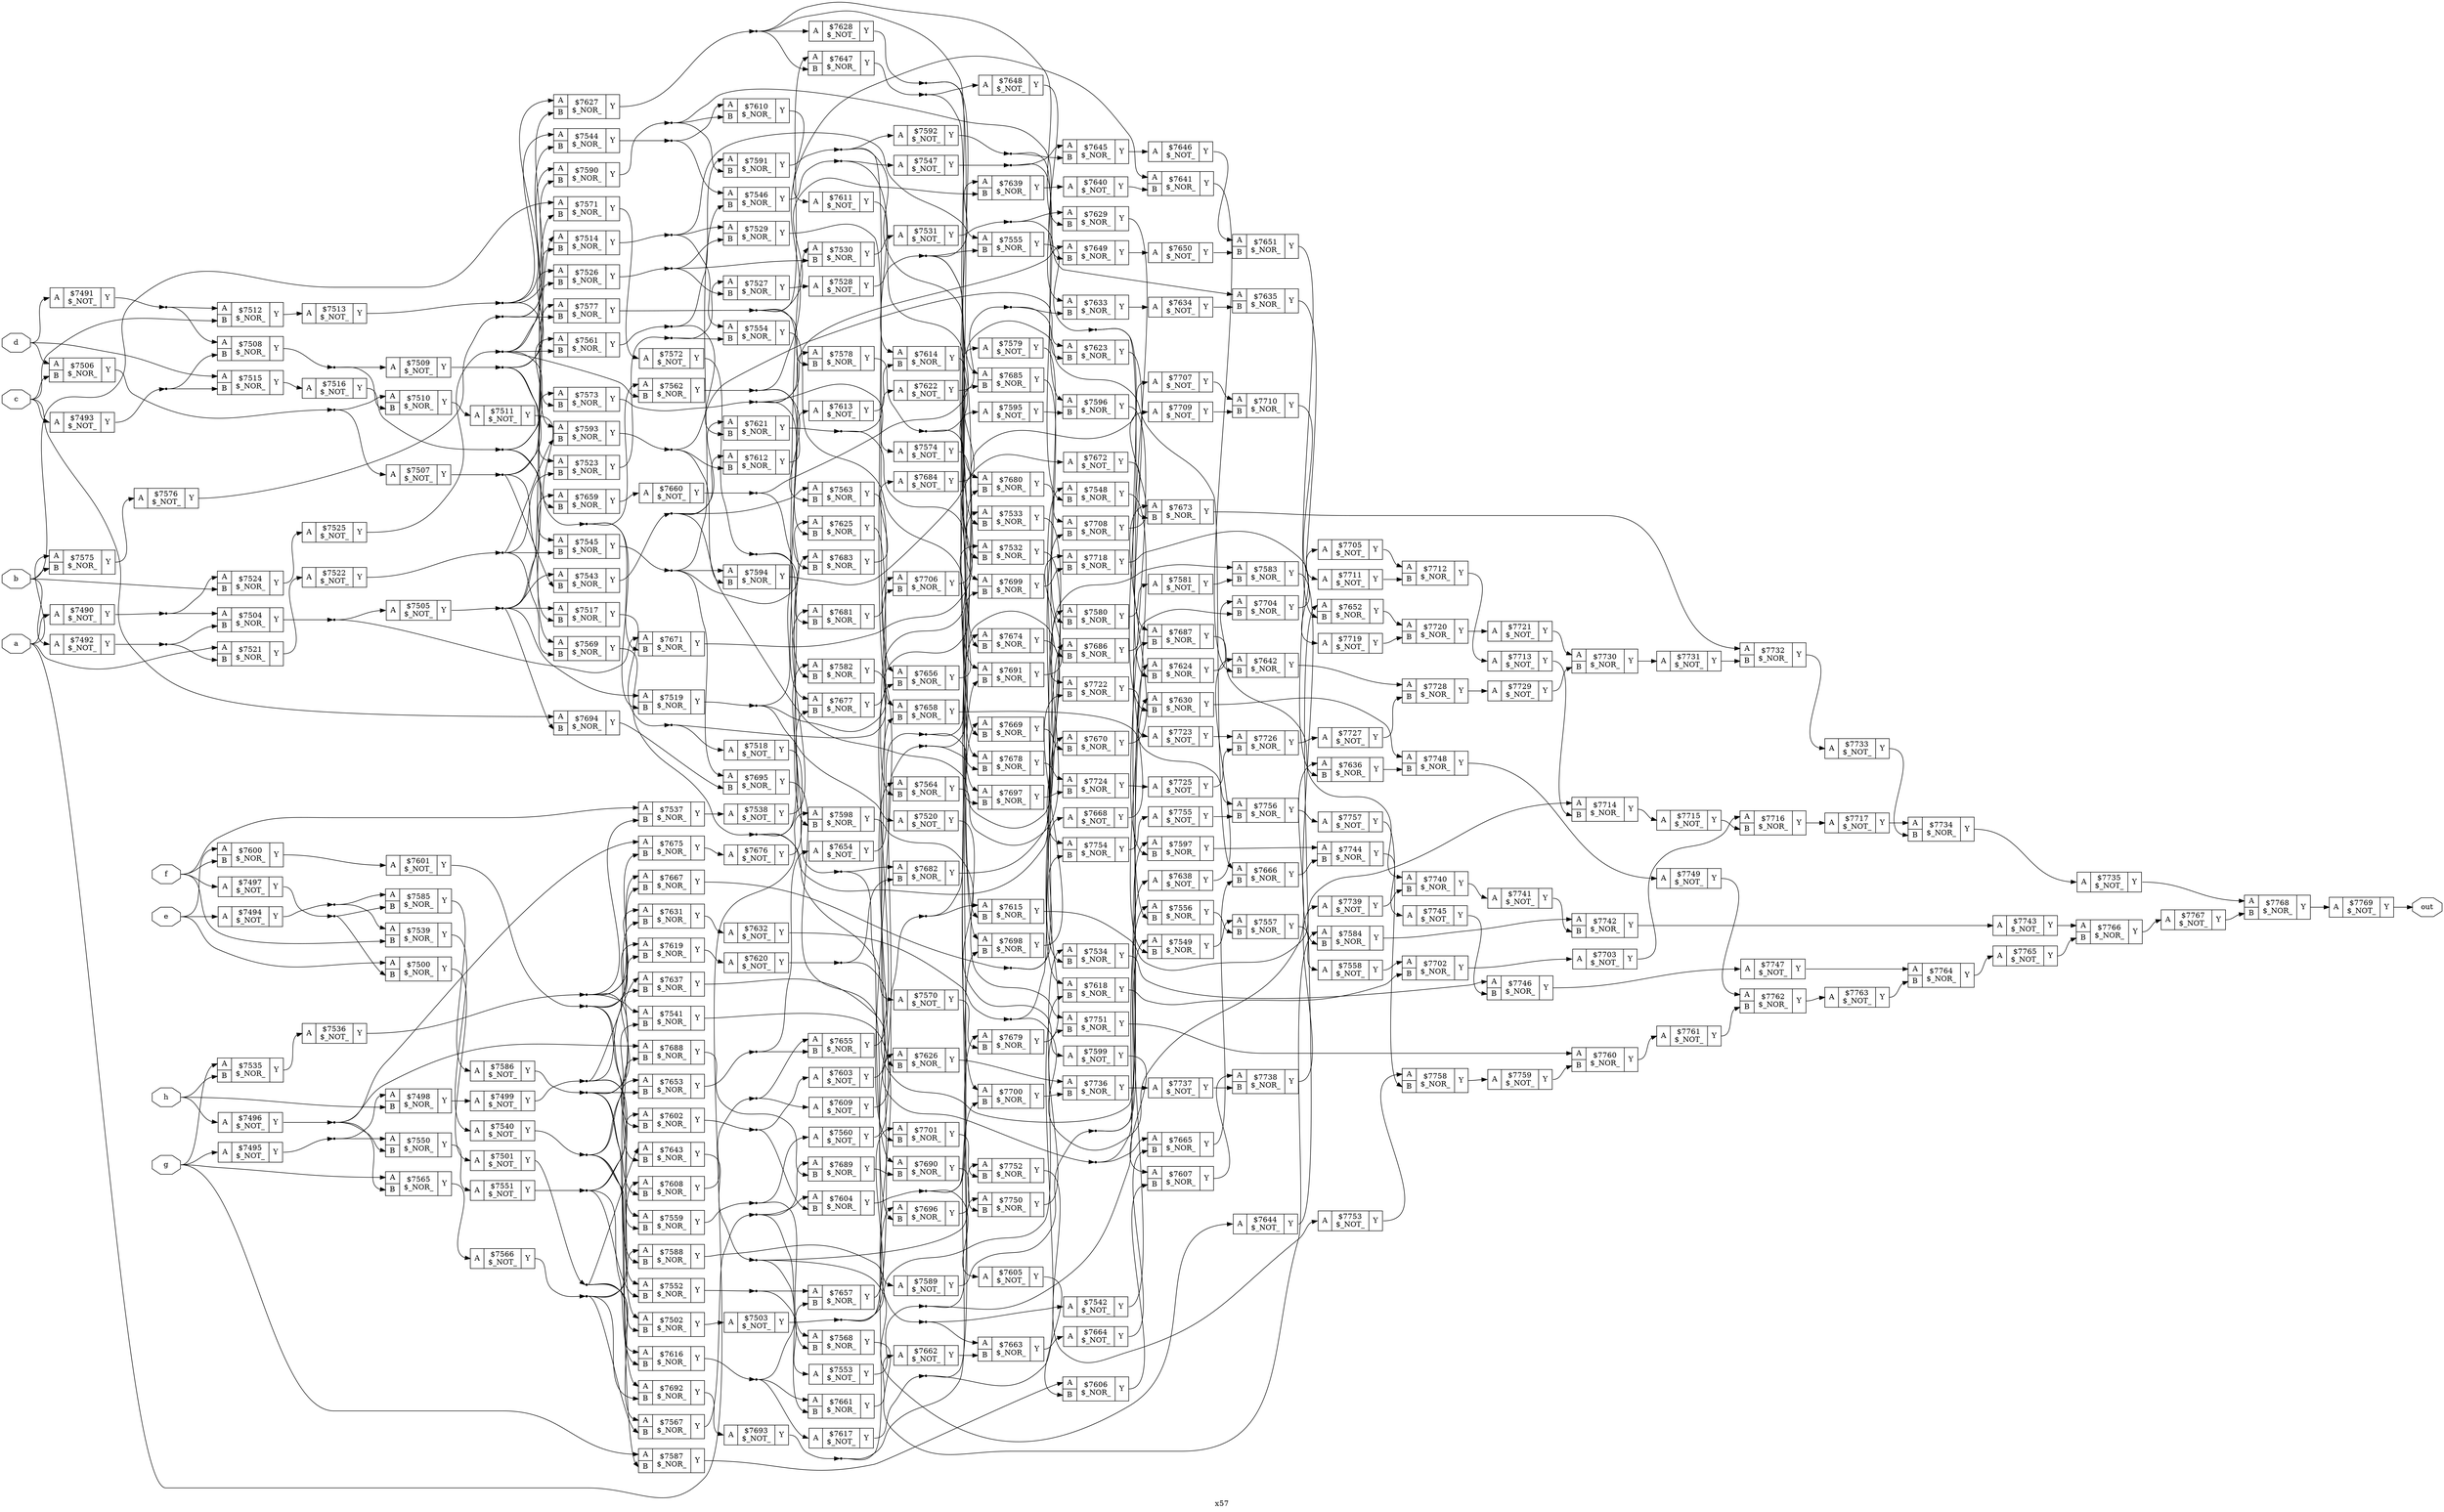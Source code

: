 digraph "x57" {
label="x57";
rankdir="LR";
remincross=true;
n280 [ shape=octagon, label="a", color="black", fontcolor="black" ];
n281 [ shape=octagon, label="b", color="black", fontcolor="black" ];
n282 [ shape=octagon, label="c", color="black", fontcolor="black" ];
n283 [ shape=octagon, label="d", color="black", fontcolor="black" ];
n284 [ shape=octagon, label="e", color="black", fontcolor="black" ];
n285 [ shape=octagon, label="f", color="black", fontcolor="black" ];
n286 [ shape=octagon, label="g", color="black", fontcolor="black" ];
n287 [ shape=octagon, label="h", color="black", fontcolor="black" ];
n288 [ shape=octagon, label="out", color="black", fontcolor="black" ];
c291 [ shape=record, label="{{<p289> A}|$7490\n$_NOT_|{<p290> Y}}" ];
c292 [ shape=record, label="{{<p289> A}|$7491\n$_NOT_|{<p290> Y}}" ];
c293 [ shape=record, label="{{<p289> A}|$7492\n$_NOT_|{<p290> Y}}" ];
c294 [ shape=record, label="{{<p289> A}|$7493\n$_NOT_|{<p290> Y}}" ];
c295 [ shape=record, label="{{<p289> A}|$7494\n$_NOT_|{<p290> Y}}" ];
c296 [ shape=record, label="{{<p289> A}|$7495\n$_NOT_|{<p290> Y}}" ];
c297 [ shape=record, label="{{<p289> A}|$7496\n$_NOT_|{<p290> Y}}" ];
c298 [ shape=record, label="{{<p289> A}|$7497\n$_NOT_|{<p290> Y}}" ];
c300 [ shape=record, label="{{<p289> A|<p299> B}|$7498\n$_NOR_|{<p290> Y}}" ];
c301 [ shape=record, label="{{<p289> A}|$7499\n$_NOT_|{<p290> Y}}" ];
c302 [ shape=record, label="{{<p289> A|<p299> B}|$7500\n$_NOR_|{<p290> Y}}" ];
c303 [ shape=record, label="{{<p289> A}|$7501\n$_NOT_|{<p290> Y}}" ];
c304 [ shape=record, label="{{<p289> A|<p299> B}|$7502\n$_NOR_|{<p290> Y}}" ];
c305 [ shape=record, label="{{<p289> A}|$7503\n$_NOT_|{<p290> Y}}" ];
c306 [ shape=record, label="{{<p289> A|<p299> B}|$7504\n$_NOR_|{<p290> Y}}" ];
c307 [ shape=record, label="{{<p289> A}|$7505\n$_NOT_|{<p290> Y}}" ];
c308 [ shape=record, label="{{<p289> A|<p299> B}|$7506\n$_NOR_|{<p290> Y}}" ];
c309 [ shape=record, label="{{<p289> A}|$7507\n$_NOT_|{<p290> Y}}" ];
c310 [ shape=record, label="{{<p289> A|<p299> B}|$7508\n$_NOR_|{<p290> Y}}" ];
c311 [ shape=record, label="{{<p289> A}|$7509\n$_NOT_|{<p290> Y}}" ];
c312 [ shape=record, label="{{<p289> A|<p299> B}|$7510\n$_NOR_|{<p290> Y}}" ];
c313 [ shape=record, label="{{<p289> A}|$7511\n$_NOT_|{<p290> Y}}" ];
c314 [ shape=record, label="{{<p289> A|<p299> B}|$7512\n$_NOR_|{<p290> Y}}" ];
c315 [ shape=record, label="{{<p289> A}|$7513\n$_NOT_|{<p290> Y}}" ];
c316 [ shape=record, label="{{<p289> A|<p299> B}|$7514\n$_NOR_|{<p290> Y}}" ];
c317 [ shape=record, label="{{<p289> A|<p299> B}|$7515\n$_NOR_|{<p290> Y}}" ];
c318 [ shape=record, label="{{<p289> A}|$7516\n$_NOT_|{<p290> Y}}" ];
c319 [ shape=record, label="{{<p289> A|<p299> B}|$7517\n$_NOR_|{<p290> Y}}" ];
c320 [ shape=record, label="{{<p289> A}|$7518\n$_NOT_|{<p290> Y}}" ];
c321 [ shape=record, label="{{<p289> A|<p299> B}|$7519\n$_NOR_|{<p290> Y}}" ];
c322 [ shape=record, label="{{<p289> A}|$7520\n$_NOT_|{<p290> Y}}" ];
c323 [ shape=record, label="{{<p289> A|<p299> B}|$7521\n$_NOR_|{<p290> Y}}" ];
c324 [ shape=record, label="{{<p289> A}|$7522\n$_NOT_|{<p290> Y}}" ];
c325 [ shape=record, label="{{<p289> A|<p299> B}|$7523\n$_NOR_|{<p290> Y}}" ];
c326 [ shape=record, label="{{<p289> A|<p299> B}|$7524\n$_NOR_|{<p290> Y}}" ];
c327 [ shape=record, label="{{<p289> A}|$7525\n$_NOT_|{<p290> Y}}" ];
c328 [ shape=record, label="{{<p289> A|<p299> B}|$7526\n$_NOR_|{<p290> Y}}" ];
c329 [ shape=record, label="{{<p289> A|<p299> B}|$7527\n$_NOR_|{<p290> Y}}" ];
c330 [ shape=record, label="{{<p289> A}|$7528\n$_NOT_|{<p290> Y}}" ];
c331 [ shape=record, label="{{<p289> A|<p299> B}|$7529\n$_NOR_|{<p290> Y}}" ];
c332 [ shape=record, label="{{<p289> A|<p299> B}|$7530\n$_NOR_|{<p290> Y}}" ];
c333 [ shape=record, label="{{<p289> A}|$7531\n$_NOT_|{<p290> Y}}" ];
c334 [ shape=record, label="{{<p289> A|<p299> B}|$7532\n$_NOR_|{<p290> Y}}" ];
c335 [ shape=record, label="{{<p289> A|<p299> B}|$7533\n$_NOR_|{<p290> Y}}" ];
c336 [ shape=record, label="{{<p289> A|<p299> B}|$7534\n$_NOR_|{<p290> Y}}" ];
c337 [ shape=record, label="{{<p289> A|<p299> B}|$7535\n$_NOR_|{<p290> Y}}" ];
c338 [ shape=record, label="{{<p289> A}|$7536\n$_NOT_|{<p290> Y}}" ];
c339 [ shape=record, label="{{<p289> A|<p299> B}|$7537\n$_NOR_|{<p290> Y}}" ];
c340 [ shape=record, label="{{<p289> A}|$7538\n$_NOT_|{<p290> Y}}" ];
c341 [ shape=record, label="{{<p289> A|<p299> B}|$7539\n$_NOR_|{<p290> Y}}" ];
c342 [ shape=record, label="{{<p289> A}|$7540\n$_NOT_|{<p290> Y}}" ];
c343 [ shape=record, label="{{<p289> A|<p299> B}|$7541\n$_NOR_|{<p290> Y}}" ];
c344 [ shape=record, label="{{<p289> A}|$7542\n$_NOT_|{<p290> Y}}" ];
c345 [ shape=record, label="{{<p289> A|<p299> B}|$7543\n$_NOR_|{<p290> Y}}" ];
c346 [ shape=record, label="{{<p289> A|<p299> B}|$7544\n$_NOR_|{<p290> Y}}" ];
c347 [ shape=record, label="{{<p289> A|<p299> B}|$7545\n$_NOR_|{<p290> Y}}" ];
c348 [ shape=record, label="{{<p289> A|<p299> B}|$7546\n$_NOR_|{<p290> Y}}" ];
c349 [ shape=record, label="{{<p289> A}|$7547\n$_NOT_|{<p290> Y}}" ];
c350 [ shape=record, label="{{<p289> A|<p299> B}|$7548\n$_NOR_|{<p290> Y}}" ];
c351 [ shape=record, label="{{<p289> A|<p299> B}|$7549\n$_NOR_|{<p290> Y}}" ];
c352 [ shape=record, label="{{<p289> A|<p299> B}|$7550\n$_NOR_|{<p290> Y}}" ];
c353 [ shape=record, label="{{<p289> A}|$7551\n$_NOT_|{<p290> Y}}" ];
c354 [ shape=record, label="{{<p289> A|<p299> B}|$7552\n$_NOR_|{<p290> Y}}" ];
c355 [ shape=record, label="{{<p289> A}|$7553\n$_NOT_|{<p290> Y}}" ];
c356 [ shape=record, label="{{<p289> A|<p299> B}|$7554\n$_NOR_|{<p290> Y}}" ];
c357 [ shape=record, label="{{<p289> A|<p299> B}|$7555\n$_NOR_|{<p290> Y}}" ];
c358 [ shape=record, label="{{<p289> A|<p299> B}|$7556\n$_NOR_|{<p290> Y}}" ];
c359 [ shape=record, label="{{<p289> A|<p299> B}|$7557\n$_NOR_|{<p290> Y}}" ];
c360 [ shape=record, label="{{<p289> A}|$7558\n$_NOT_|{<p290> Y}}" ];
c361 [ shape=record, label="{{<p289> A|<p299> B}|$7559\n$_NOR_|{<p290> Y}}" ];
c362 [ shape=record, label="{{<p289> A}|$7560\n$_NOT_|{<p290> Y}}" ];
c363 [ shape=record, label="{{<p289> A|<p299> B}|$7561\n$_NOR_|{<p290> Y}}" ];
c364 [ shape=record, label="{{<p289> A|<p299> B}|$7562\n$_NOR_|{<p290> Y}}" ];
c365 [ shape=record, label="{{<p289> A|<p299> B}|$7563\n$_NOR_|{<p290> Y}}" ];
c366 [ shape=record, label="{{<p289> A|<p299> B}|$7564\n$_NOR_|{<p290> Y}}" ];
c367 [ shape=record, label="{{<p289> A|<p299> B}|$7565\n$_NOR_|{<p290> Y}}" ];
c368 [ shape=record, label="{{<p289> A}|$7566\n$_NOT_|{<p290> Y}}" ];
c369 [ shape=record, label="{{<p289> A|<p299> B}|$7567\n$_NOR_|{<p290> Y}}" ];
c370 [ shape=record, label="{{<p289> A|<p299> B}|$7568\n$_NOR_|{<p290> Y}}" ];
c371 [ shape=record, label="{{<p289> A|<p299> B}|$7569\n$_NOR_|{<p290> Y}}" ];
c372 [ shape=record, label="{{<p289> A}|$7570\n$_NOT_|{<p290> Y}}" ];
c373 [ shape=record, label="{{<p289> A|<p299> B}|$7571\n$_NOR_|{<p290> Y}}" ];
c374 [ shape=record, label="{{<p289> A}|$7572\n$_NOT_|{<p290> Y}}" ];
c375 [ shape=record, label="{{<p289> A|<p299> B}|$7573\n$_NOR_|{<p290> Y}}" ];
c376 [ shape=record, label="{{<p289> A}|$7574\n$_NOT_|{<p290> Y}}" ];
c377 [ shape=record, label="{{<p289> A|<p299> B}|$7575\n$_NOR_|{<p290> Y}}" ];
c378 [ shape=record, label="{{<p289> A}|$7576\n$_NOT_|{<p290> Y}}" ];
c379 [ shape=record, label="{{<p289> A|<p299> B}|$7577\n$_NOR_|{<p290> Y}}" ];
c380 [ shape=record, label="{{<p289> A|<p299> B}|$7578\n$_NOR_|{<p290> Y}}" ];
c381 [ shape=record, label="{{<p289> A}|$7579\n$_NOT_|{<p290> Y}}" ];
c382 [ shape=record, label="{{<p289> A|<p299> B}|$7580\n$_NOR_|{<p290> Y}}" ];
c383 [ shape=record, label="{{<p289> A}|$7581\n$_NOT_|{<p290> Y}}" ];
c384 [ shape=record, label="{{<p289> A|<p299> B}|$7582\n$_NOR_|{<p290> Y}}" ];
c385 [ shape=record, label="{{<p289> A|<p299> B}|$7583\n$_NOR_|{<p290> Y}}" ];
c386 [ shape=record, label="{{<p289> A|<p299> B}|$7584\n$_NOR_|{<p290> Y}}" ];
c387 [ shape=record, label="{{<p289> A|<p299> B}|$7585\n$_NOR_|{<p290> Y}}" ];
c388 [ shape=record, label="{{<p289> A}|$7586\n$_NOT_|{<p290> Y}}" ];
c389 [ shape=record, label="{{<p289> A|<p299> B}|$7587\n$_NOR_|{<p290> Y}}" ];
c390 [ shape=record, label="{{<p289> A|<p299> B}|$7588\n$_NOR_|{<p290> Y}}" ];
c391 [ shape=record, label="{{<p289> A}|$7589\n$_NOT_|{<p290> Y}}" ];
c392 [ shape=record, label="{{<p289> A|<p299> B}|$7590\n$_NOR_|{<p290> Y}}" ];
c393 [ shape=record, label="{{<p289> A|<p299> B}|$7591\n$_NOR_|{<p290> Y}}" ];
c394 [ shape=record, label="{{<p289> A}|$7592\n$_NOT_|{<p290> Y}}" ];
c395 [ shape=record, label="{{<p289> A|<p299> B}|$7593\n$_NOR_|{<p290> Y}}" ];
c396 [ shape=record, label="{{<p289> A|<p299> B}|$7594\n$_NOR_|{<p290> Y}}" ];
c397 [ shape=record, label="{{<p289> A}|$7595\n$_NOT_|{<p290> Y}}" ];
c398 [ shape=record, label="{{<p289> A|<p299> B}|$7596\n$_NOR_|{<p290> Y}}" ];
c399 [ shape=record, label="{{<p289> A|<p299> B}|$7597\n$_NOR_|{<p290> Y}}" ];
c400 [ shape=record, label="{{<p289> A|<p299> B}|$7598\n$_NOR_|{<p290> Y}}" ];
c401 [ shape=record, label="{{<p289> A}|$7599\n$_NOT_|{<p290> Y}}" ];
c402 [ shape=record, label="{{<p289> A|<p299> B}|$7600\n$_NOR_|{<p290> Y}}" ];
c403 [ shape=record, label="{{<p289> A}|$7601\n$_NOT_|{<p290> Y}}" ];
c404 [ shape=record, label="{{<p289> A|<p299> B}|$7602\n$_NOR_|{<p290> Y}}" ];
c405 [ shape=record, label="{{<p289> A}|$7603\n$_NOT_|{<p290> Y}}" ];
c406 [ shape=record, label="{{<p289> A|<p299> B}|$7604\n$_NOR_|{<p290> Y}}" ];
c407 [ shape=record, label="{{<p289> A}|$7605\n$_NOT_|{<p290> Y}}" ];
c408 [ shape=record, label="{{<p289> A|<p299> B}|$7606\n$_NOR_|{<p290> Y}}" ];
c409 [ shape=record, label="{{<p289> A|<p299> B}|$7607\n$_NOR_|{<p290> Y}}" ];
c410 [ shape=record, label="{{<p289> A|<p299> B}|$7608\n$_NOR_|{<p290> Y}}" ];
c411 [ shape=record, label="{{<p289> A}|$7609\n$_NOT_|{<p290> Y}}" ];
c412 [ shape=record, label="{{<p289> A|<p299> B}|$7610\n$_NOR_|{<p290> Y}}" ];
c413 [ shape=record, label="{{<p289> A}|$7611\n$_NOT_|{<p290> Y}}" ];
c414 [ shape=record, label="{{<p289> A|<p299> B}|$7612\n$_NOR_|{<p290> Y}}" ];
c415 [ shape=record, label="{{<p289> A}|$7613\n$_NOT_|{<p290> Y}}" ];
c416 [ shape=record, label="{{<p289> A|<p299> B}|$7614\n$_NOR_|{<p290> Y}}" ];
c417 [ shape=record, label="{{<p289> A|<p299> B}|$7615\n$_NOR_|{<p290> Y}}" ];
c418 [ shape=record, label="{{<p289> A|<p299> B}|$7616\n$_NOR_|{<p290> Y}}" ];
c419 [ shape=record, label="{{<p289> A}|$7617\n$_NOT_|{<p290> Y}}" ];
c420 [ shape=record, label="{{<p289> A|<p299> B}|$7618\n$_NOR_|{<p290> Y}}" ];
c421 [ shape=record, label="{{<p289> A|<p299> B}|$7619\n$_NOR_|{<p290> Y}}" ];
c422 [ shape=record, label="{{<p289> A}|$7620\n$_NOT_|{<p290> Y}}" ];
c423 [ shape=record, label="{{<p289> A|<p299> B}|$7621\n$_NOR_|{<p290> Y}}" ];
c424 [ shape=record, label="{{<p289> A}|$7622\n$_NOT_|{<p290> Y}}" ];
c425 [ shape=record, label="{{<p289> A|<p299> B}|$7623\n$_NOR_|{<p290> Y}}" ];
c426 [ shape=record, label="{{<p289> A|<p299> B}|$7624\n$_NOR_|{<p290> Y}}" ];
c427 [ shape=record, label="{{<p289> A|<p299> B}|$7625\n$_NOR_|{<p290> Y}}" ];
c428 [ shape=record, label="{{<p289> A|<p299> B}|$7626\n$_NOR_|{<p290> Y}}" ];
c429 [ shape=record, label="{{<p289> A|<p299> B}|$7627\n$_NOR_|{<p290> Y}}" ];
c430 [ shape=record, label="{{<p289> A}|$7628\n$_NOT_|{<p290> Y}}" ];
c431 [ shape=record, label="{{<p289> A|<p299> B}|$7629\n$_NOR_|{<p290> Y}}" ];
c432 [ shape=record, label="{{<p289> A|<p299> B}|$7630\n$_NOR_|{<p290> Y}}" ];
c433 [ shape=record, label="{{<p289> A|<p299> B}|$7631\n$_NOR_|{<p290> Y}}" ];
c434 [ shape=record, label="{{<p289> A}|$7632\n$_NOT_|{<p290> Y}}" ];
c435 [ shape=record, label="{{<p289> A|<p299> B}|$7633\n$_NOR_|{<p290> Y}}" ];
c436 [ shape=record, label="{{<p289> A}|$7634\n$_NOT_|{<p290> Y}}" ];
c437 [ shape=record, label="{{<p289> A|<p299> B}|$7635\n$_NOR_|{<p290> Y}}" ];
c438 [ shape=record, label="{{<p289> A|<p299> B}|$7636\n$_NOR_|{<p290> Y}}" ];
c439 [ shape=record, label="{{<p289> A|<p299> B}|$7637\n$_NOR_|{<p290> Y}}" ];
c440 [ shape=record, label="{{<p289> A}|$7638\n$_NOT_|{<p290> Y}}" ];
c441 [ shape=record, label="{{<p289> A|<p299> B}|$7639\n$_NOR_|{<p290> Y}}" ];
c442 [ shape=record, label="{{<p289> A}|$7640\n$_NOT_|{<p290> Y}}" ];
c443 [ shape=record, label="{{<p289> A|<p299> B}|$7641\n$_NOR_|{<p290> Y}}" ];
c444 [ shape=record, label="{{<p289> A|<p299> B}|$7642\n$_NOR_|{<p290> Y}}" ];
c445 [ shape=record, label="{{<p289> A|<p299> B}|$7643\n$_NOR_|{<p290> Y}}" ];
c446 [ shape=record, label="{{<p289> A}|$7644\n$_NOT_|{<p290> Y}}" ];
c447 [ shape=record, label="{{<p289> A|<p299> B}|$7645\n$_NOR_|{<p290> Y}}" ];
c448 [ shape=record, label="{{<p289> A}|$7646\n$_NOT_|{<p290> Y}}" ];
c449 [ shape=record, label="{{<p289> A|<p299> B}|$7647\n$_NOR_|{<p290> Y}}" ];
c450 [ shape=record, label="{{<p289> A}|$7648\n$_NOT_|{<p290> Y}}" ];
c451 [ shape=record, label="{{<p289> A|<p299> B}|$7649\n$_NOR_|{<p290> Y}}" ];
c452 [ shape=record, label="{{<p289> A}|$7650\n$_NOT_|{<p290> Y}}" ];
c453 [ shape=record, label="{{<p289> A|<p299> B}|$7651\n$_NOR_|{<p290> Y}}" ];
c454 [ shape=record, label="{{<p289> A|<p299> B}|$7652\n$_NOR_|{<p290> Y}}" ];
c455 [ shape=record, label="{{<p289> A|<p299> B}|$7653\n$_NOR_|{<p290> Y}}" ];
c456 [ shape=record, label="{{<p289> A}|$7654\n$_NOT_|{<p290> Y}}" ];
c457 [ shape=record, label="{{<p289> A|<p299> B}|$7655\n$_NOR_|{<p290> Y}}" ];
c458 [ shape=record, label="{{<p289> A|<p299> B}|$7656\n$_NOR_|{<p290> Y}}" ];
c459 [ shape=record, label="{{<p289> A|<p299> B}|$7657\n$_NOR_|{<p290> Y}}" ];
c460 [ shape=record, label="{{<p289> A|<p299> B}|$7658\n$_NOR_|{<p290> Y}}" ];
c461 [ shape=record, label="{{<p289> A|<p299> B}|$7659\n$_NOR_|{<p290> Y}}" ];
c462 [ shape=record, label="{{<p289> A}|$7660\n$_NOT_|{<p290> Y}}" ];
c463 [ shape=record, label="{{<p289> A|<p299> B}|$7661\n$_NOR_|{<p290> Y}}" ];
c464 [ shape=record, label="{{<p289> A}|$7662\n$_NOT_|{<p290> Y}}" ];
c465 [ shape=record, label="{{<p289> A|<p299> B}|$7663\n$_NOR_|{<p290> Y}}" ];
c466 [ shape=record, label="{{<p289> A}|$7664\n$_NOT_|{<p290> Y}}" ];
c467 [ shape=record, label="{{<p289> A|<p299> B}|$7665\n$_NOR_|{<p290> Y}}" ];
c468 [ shape=record, label="{{<p289> A|<p299> B}|$7666\n$_NOR_|{<p290> Y}}" ];
c469 [ shape=record, label="{{<p289> A|<p299> B}|$7667\n$_NOR_|{<p290> Y}}" ];
c470 [ shape=record, label="{{<p289> A}|$7668\n$_NOT_|{<p290> Y}}" ];
c471 [ shape=record, label="{{<p289> A|<p299> B}|$7669\n$_NOR_|{<p290> Y}}" ];
c472 [ shape=record, label="{{<p289> A|<p299> B}|$7670\n$_NOR_|{<p290> Y}}" ];
c473 [ shape=record, label="{{<p289> A|<p299> B}|$7671\n$_NOR_|{<p290> Y}}" ];
c474 [ shape=record, label="{{<p289> A}|$7672\n$_NOT_|{<p290> Y}}" ];
c475 [ shape=record, label="{{<p289> A|<p299> B}|$7673\n$_NOR_|{<p290> Y}}" ];
c476 [ shape=record, label="{{<p289> A|<p299> B}|$7674\n$_NOR_|{<p290> Y}}" ];
c477 [ shape=record, label="{{<p289> A|<p299> B}|$7675\n$_NOR_|{<p290> Y}}" ];
c478 [ shape=record, label="{{<p289> A}|$7676\n$_NOT_|{<p290> Y}}" ];
c479 [ shape=record, label="{{<p289> A|<p299> B}|$7677\n$_NOR_|{<p290> Y}}" ];
c480 [ shape=record, label="{{<p289> A|<p299> B}|$7678\n$_NOR_|{<p290> Y}}" ];
c481 [ shape=record, label="{{<p289> A|<p299> B}|$7679\n$_NOR_|{<p290> Y}}" ];
c482 [ shape=record, label="{{<p289> A|<p299> B}|$7680\n$_NOR_|{<p290> Y}}" ];
c483 [ shape=record, label="{{<p289> A|<p299> B}|$7681\n$_NOR_|{<p290> Y}}" ];
c484 [ shape=record, label="{{<p289> A|<p299> B}|$7682\n$_NOR_|{<p290> Y}}" ];
c485 [ shape=record, label="{{<p289> A|<p299> B}|$7683\n$_NOR_|{<p290> Y}}" ];
c486 [ shape=record, label="{{<p289> A}|$7684\n$_NOT_|{<p290> Y}}" ];
c487 [ shape=record, label="{{<p289> A|<p299> B}|$7685\n$_NOR_|{<p290> Y}}" ];
c488 [ shape=record, label="{{<p289> A|<p299> B}|$7686\n$_NOR_|{<p290> Y}}" ];
c489 [ shape=record, label="{{<p289> A|<p299> B}|$7687\n$_NOR_|{<p290> Y}}" ];
c490 [ shape=record, label="{{<p289> A|<p299> B}|$7688\n$_NOR_|{<p290> Y}}" ];
c491 [ shape=record, label="{{<p289> A|<p299> B}|$7689\n$_NOR_|{<p290> Y}}" ];
c492 [ shape=record, label="{{<p289> A|<p299> B}|$7690\n$_NOR_|{<p290> Y}}" ];
c493 [ shape=record, label="{{<p289> A|<p299> B}|$7691\n$_NOR_|{<p290> Y}}" ];
c494 [ shape=record, label="{{<p289> A|<p299> B}|$7692\n$_NOR_|{<p290> Y}}" ];
c495 [ shape=record, label="{{<p289> A}|$7693\n$_NOT_|{<p290> Y}}" ];
c496 [ shape=record, label="{{<p289> A|<p299> B}|$7694\n$_NOR_|{<p290> Y}}" ];
c497 [ shape=record, label="{{<p289> A|<p299> B}|$7695\n$_NOR_|{<p290> Y}}" ];
c498 [ shape=record, label="{{<p289> A|<p299> B}|$7696\n$_NOR_|{<p290> Y}}" ];
c499 [ shape=record, label="{{<p289> A|<p299> B}|$7697\n$_NOR_|{<p290> Y}}" ];
c500 [ shape=record, label="{{<p289> A|<p299> B}|$7698\n$_NOR_|{<p290> Y}}" ];
c501 [ shape=record, label="{{<p289> A|<p299> B}|$7699\n$_NOR_|{<p290> Y}}" ];
c502 [ shape=record, label="{{<p289> A|<p299> B}|$7700\n$_NOR_|{<p290> Y}}" ];
c503 [ shape=record, label="{{<p289> A|<p299> B}|$7701\n$_NOR_|{<p290> Y}}" ];
c504 [ shape=record, label="{{<p289> A|<p299> B}|$7702\n$_NOR_|{<p290> Y}}" ];
c505 [ shape=record, label="{{<p289> A}|$7703\n$_NOT_|{<p290> Y}}" ];
c506 [ shape=record, label="{{<p289> A|<p299> B}|$7704\n$_NOR_|{<p290> Y}}" ];
c507 [ shape=record, label="{{<p289> A}|$7705\n$_NOT_|{<p290> Y}}" ];
c508 [ shape=record, label="{{<p289> A|<p299> B}|$7706\n$_NOR_|{<p290> Y}}" ];
c509 [ shape=record, label="{{<p289> A}|$7707\n$_NOT_|{<p290> Y}}" ];
c510 [ shape=record, label="{{<p289> A|<p299> B}|$7708\n$_NOR_|{<p290> Y}}" ];
c511 [ shape=record, label="{{<p289> A}|$7709\n$_NOT_|{<p290> Y}}" ];
c512 [ shape=record, label="{{<p289> A|<p299> B}|$7710\n$_NOR_|{<p290> Y}}" ];
c513 [ shape=record, label="{{<p289> A}|$7711\n$_NOT_|{<p290> Y}}" ];
c514 [ shape=record, label="{{<p289> A|<p299> B}|$7712\n$_NOR_|{<p290> Y}}" ];
c515 [ shape=record, label="{{<p289> A}|$7713\n$_NOT_|{<p290> Y}}" ];
c516 [ shape=record, label="{{<p289> A|<p299> B}|$7714\n$_NOR_|{<p290> Y}}" ];
c517 [ shape=record, label="{{<p289> A}|$7715\n$_NOT_|{<p290> Y}}" ];
c518 [ shape=record, label="{{<p289> A|<p299> B}|$7716\n$_NOR_|{<p290> Y}}" ];
c519 [ shape=record, label="{{<p289> A}|$7717\n$_NOT_|{<p290> Y}}" ];
c520 [ shape=record, label="{{<p289> A|<p299> B}|$7718\n$_NOR_|{<p290> Y}}" ];
c521 [ shape=record, label="{{<p289> A}|$7719\n$_NOT_|{<p290> Y}}" ];
c522 [ shape=record, label="{{<p289> A|<p299> B}|$7720\n$_NOR_|{<p290> Y}}" ];
c523 [ shape=record, label="{{<p289> A}|$7721\n$_NOT_|{<p290> Y}}" ];
c524 [ shape=record, label="{{<p289> A|<p299> B}|$7722\n$_NOR_|{<p290> Y}}" ];
c525 [ shape=record, label="{{<p289> A}|$7723\n$_NOT_|{<p290> Y}}" ];
c526 [ shape=record, label="{{<p289> A|<p299> B}|$7724\n$_NOR_|{<p290> Y}}" ];
c527 [ shape=record, label="{{<p289> A}|$7725\n$_NOT_|{<p290> Y}}" ];
c528 [ shape=record, label="{{<p289> A|<p299> B}|$7726\n$_NOR_|{<p290> Y}}" ];
c529 [ shape=record, label="{{<p289> A}|$7727\n$_NOT_|{<p290> Y}}" ];
c530 [ shape=record, label="{{<p289> A|<p299> B}|$7728\n$_NOR_|{<p290> Y}}" ];
c531 [ shape=record, label="{{<p289> A}|$7729\n$_NOT_|{<p290> Y}}" ];
c532 [ shape=record, label="{{<p289> A|<p299> B}|$7730\n$_NOR_|{<p290> Y}}" ];
c533 [ shape=record, label="{{<p289> A}|$7731\n$_NOT_|{<p290> Y}}" ];
c534 [ shape=record, label="{{<p289> A|<p299> B}|$7732\n$_NOR_|{<p290> Y}}" ];
c535 [ shape=record, label="{{<p289> A}|$7733\n$_NOT_|{<p290> Y}}" ];
c536 [ shape=record, label="{{<p289> A|<p299> B}|$7734\n$_NOR_|{<p290> Y}}" ];
c537 [ shape=record, label="{{<p289> A}|$7735\n$_NOT_|{<p290> Y}}" ];
c538 [ shape=record, label="{{<p289> A|<p299> B}|$7736\n$_NOR_|{<p290> Y}}" ];
c539 [ shape=record, label="{{<p289> A}|$7737\n$_NOT_|{<p290> Y}}" ];
c540 [ shape=record, label="{{<p289> A|<p299> B}|$7738\n$_NOR_|{<p290> Y}}" ];
c541 [ shape=record, label="{{<p289> A}|$7739\n$_NOT_|{<p290> Y}}" ];
c542 [ shape=record, label="{{<p289> A|<p299> B}|$7740\n$_NOR_|{<p290> Y}}" ];
c543 [ shape=record, label="{{<p289> A}|$7741\n$_NOT_|{<p290> Y}}" ];
c544 [ shape=record, label="{{<p289> A|<p299> B}|$7742\n$_NOR_|{<p290> Y}}" ];
c545 [ shape=record, label="{{<p289> A}|$7743\n$_NOT_|{<p290> Y}}" ];
c546 [ shape=record, label="{{<p289> A|<p299> B}|$7744\n$_NOR_|{<p290> Y}}" ];
c547 [ shape=record, label="{{<p289> A}|$7745\n$_NOT_|{<p290> Y}}" ];
c548 [ shape=record, label="{{<p289> A|<p299> B}|$7746\n$_NOR_|{<p290> Y}}" ];
c549 [ shape=record, label="{{<p289> A}|$7747\n$_NOT_|{<p290> Y}}" ];
c550 [ shape=record, label="{{<p289> A|<p299> B}|$7748\n$_NOR_|{<p290> Y}}" ];
c551 [ shape=record, label="{{<p289> A}|$7749\n$_NOT_|{<p290> Y}}" ];
c552 [ shape=record, label="{{<p289> A|<p299> B}|$7750\n$_NOR_|{<p290> Y}}" ];
c553 [ shape=record, label="{{<p289> A|<p299> B}|$7751\n$_NOR_|{<p290> Y}}" ];
c554 [ shape=record, label="{{<p289> A|<p299> B}|$7752\n$_NOR_|{<p290> Y}}" ];
c555 [ shape=record, label="{{<p289> A}|$7753\n$_NOT_|{<p290> Y}}" ];
c556 [ shape=record, label="{{<p289> A|<p299> B}|$7754\n$_NOR_|{<p290> Y}}" ];
c557 [ shape=record, label="{{<p289> A}|$7755\n$_NOT_|{<p290> Y}}" ];
c558 [ shape=record, label="{{<p289> A|<p299> B}|$7756\n$_NOR_|{<p290> Y}}" ];
c559 [ shape=record, label="{{<p289> A}|$7757\n$_NOT_|{<p290> Y}}" ];
c560 [ shape=record, label="{{<p289> A|<p299> B}|$7758\n$_NOR_|{<p290> Y}}" ];
c561 [ shape=record, label="{{<p289> A}|$7759\n$_NOT_|{<p290> Y}}" ];
c562 [ shape=record, label="{{<p289> A|<p299> B}|$7760\n$_NOR_|{<p290> Y}}" ];
c563 [ shape=record, label="{{<p289> A}|$7761\n$_NOT_|{<p290> Y}}" ];
c564 [ shape=record, label="{{<p289> A|<p299> B}|$7762\n$_NOR_|{<p290> Y}}" ];
c565 [ shape=record, label="{{<p289> A}|$7763\n$_NOT_|{<p290> Y}}" ];
c566 [ shape=record, label="{{<p289> A|<p299> B}|$7764\n$_NOR_|{<p290> Y}}" ];
c567 [ shape=record, label="{{<p289> A}|$7765\n$_NOT_|{<p290> Y}}" ];
c568 [ shape=record, label="{{<p289> A|<p299> B}|$7766\n$_NOR_|{<p290> Y}}" ];
c569 [ shape=record, label="{{<p289> A}|$7767\n$_NOT_|{<p290> Y}}" ];
c570 [ shape=record, label="{{<p289> A|<p299> B}|$7768\n$_NOR_|{<p290> Y}}" ];
c571 [ shape=record, label="{{<p289> A}|$7769\n$_NOT_|{<p290> Y}}" ];
c382:p290:e -> c383:p289:w [color="black", label=""];
n10 [ shape=point ];
c391:p290:e -> n10:w [color="black", label=""];
n10:e -> c399:p289:w [color="black", label=""];
n10:e -> c432:p289:w [color="black", label=""];
c472:p290:e -> c475:p289:w [color="black", label=""];
c473:p290:e -> c474:p289:w [color="black", label=""];
c474:p290:e -> c475:p299:w [color="black", label=""];
c475:p290:e -> c534:p289:w [color="black", label=""];
c476:p290:e -> c556:p289:w [color="black", label=""];
c477:p290:e -> c478:p289:w [color="black", label=""];
c478:p290:e -> c479:p299:w [color="black", label=""];
c479:p290:e -> c508:p289:w [color="black", label=""];
c480:p290:e -> c526:p289:w [color="black", label=""];
c481:p290:e -> c556:p299:w [color="black", label=""];
n11 [ shape=point ];
c291:p290:e -> n11:w [color="black", label=""];
n11:e -> c306:p289:w [color="black", label=""];
n11:e -> c326:p289:w [color="black", label=""];
n110 [ shape=point ];
c301:p290:e -> n110:w [color="black", label=""];
n110:e -> c304:p289:w [color="black", label=""];
n110:e -> c361:p289:w [color="black", label=""];
n110:e -> c421:p289:w [color="black", label=""];
n110:e -> c439:p289:w [color="black", label=""];
c482:p290:e -> c510:p289:w [color="black", label=""];
c483:p290:e -> c508:p299:w [color="black", label=""];
c484:p290:e -> c510:p299:w [color="black", label=""];
c485:p290:e -> c486:p289:w [color="black", label=""];
c486:p290:e -> c487:p299:w [color="black", label=""];
c487:p290:e -> c488:p299:w [color="black", label=""];
c488:p290:e -> c506:p299:w [color="black", label=""];
c489:p290:e -> c542:p289:w [color="black", label=""];
c490:p290:e -> c491:p299:w [color="black", label=""];
n12 [ shape=point ];
c392:p290:e -> n12:w [color="black", label=""];
n12:e -> c393:p299:w [color="black", label=""];
n12:e -> c412:p299:w [color="black", label=""];
n12:e -> c435:p289:w [color="black", label=""];
c491:p290:e -> c492:p299:w [color="black", label=""];
c302:p290:e -> c303:p289:w [color="black", label=""];
c492:p290:e -> c552:p299:w [color="black", label=""];
c493:p290:e -> c520:p289:w [color="black", label=""];
c494:p290:e -> c495:p289:w [color="black", label=""];
n125 [ shape=point ];
c495:p290:e -> n125:w [color="black", label=""];
n125:e -> c498:p289:w [color="black", label=""];
n125:e -> c502:p299:w [color="black", label=""];
c496:p290:e -> c497:p299:w [color="black", label=""];
c497:p290:e -> c498:p299:w [color="black", label=""];
c498:p290:e -> c554:p289:w [color="black", label=""];
c499:p290:e -> c526:p299:w [color="black", label=""];
n13 [ shape=point ];
c393:p290:e -> n13:w [color="black", label=""];
n13:e -> c394:p289:w [color="black", label=""];
n13:e -> c460:p289:w [color="black", label=""];
n13:e -> c501:p289:w [color="black", label=""];
c500:p290:e -> c524:p299:w [color="black", label=""];
c501:p290:e -> c520:p299:w [color="black", label=""];
n132 [ shape=point ];
c303:p290:e -> n132:w [color="black", label=""];
n132:e -> c304:p299:w [color="black", label=""];
n132:e -> c369:p289:w [color="black", label=""];
n132:e -> c418:p289:w [color="black", label=""];
n132:e -> c445:p289:w [color="black", label=""];
c502:p290:e -> c538:p299:w [color="black", label=""];
c503:p290:e -> c554:p299:w [color="black", label=""];
c504:p290:e -> c505:p289:w [color="black", label=""];
c505:p290:e -> c518:p289:w [color="black", label=""];
c506:p290:e -> c507:p289:w [color="black", label=""];
c507:p290:e -> c514:p289:w [color="black", label=""];
c508:p290:e -> c509:p289:w [color="black", label=""];
n14 [ shape=point ];
c394:p290:e -> n14:w [color="black", label=""];
n14:e -> c398:p289:w [color="black", label=""];
n14:e -> c447:p299:w [color="black", label=""];
c509:p290:e -> c512:p289:w [color="black", label=""];
c510:p290:e -> c511:p289:w [color="black", label=""];
c511:p290:e -> c512:p299:w [color="black", label=""];
c304:p290:e -> c305:p289:w [color="black", label=""];
c512:p290:e -> c513:p289:w [color="black", label=""];
c513:p290:e -> c514:p299:w [color="black", label=""];
c514:p290:e -> c515:p289:w [color="black", label=""];
c515:p290:e -> c516:p299:w [color="black", label=""];
c516:p290:e -> c517:p289:w [color="black", label=""];
c517:p290:e -> c518:p299:w [color="black", label=""];
n15 [ shape=point ];
c395:p290:e -> n15:w [color="black", label=""];
n15:e -> c396:p299:w [color="black", label=""];
n15:e -> c414:p299:w [color="black", label=""];
n15:e -> c425:p289:w [color="black", label=""];
c518:p290:e -> c519:p289:w [color="black", label=""];
c519:p290:e -> c536:p289:w [color="black", label=""];
c520:p290:e -> c521:p289:w [color="black", label=""];
c521:p290:e -> c522:p299:w [color="black", label=""];
n154 [ shape=point ];
c305:p290:e -> n154:w [color="black", label=""];
n154:e -> c336:p289:w [color="black", label=""];
n154:e -> c428:p289:w [color="black", label=""];
n154:e -> c503:p289:w [color="black", label=""];
c522:p290:e -> c523:p289:w [color="black", label=""];
c523:p290:e -> c532:p289:w [color="black", label=""];
c524:p290:e -> c525:p289:w [color="black", label=""];
c525:p290:e -> c528:p289:w [color="black", label=""];
c526:p290:e -> c527:p289:w [color="black", label=""];
c396:p290:e -> c397:p289:w [color="black", label=""];
c527:p290:e -> c528:p299:w [color="black", label=""];
c528:p290:e -> c529:p289:w [color="black", label=""];
c529:p290:e -> c530:p299:w [color="black", label=""];
c530:p290:e -> c531:p289:w [color="black", label=""];
c531:p290:e -> c532:p299:w [color="black", label=""];
n165 [ shape=point ];
c306:p290:e -> n165:w [color="black", label=""];
n165:e -> c307:p289:w [color="black", label=""];
n165:e -> c473:p289:w [color="black", label=""];
c532:p290:e -> c533:p289:w [color="black", label=""];
c533:p290:e -> c534:p299:w [color="black", label=""];
c534:p290:e -> c535:p289:w [color="black", label=""];
c535:p290:e -> c536:p299:w [color="black", label=""];
c397:p290:e -> c398:p299:w [color="black", label=""];
c536:p290:e -> c537:p289:w [color="black", label=""];
c537:p290:e -> c570:p289:w [color="black", label=""];
c538:p290:e -> c539:p289:w [color="black", label=""];
c539:p290:e -> c540:p299:w [color="black", label=""];
c540:p290:e -> c541:p289:w [color="black", label=""];
c541:p290:e -> c542:p299:w [color="black", label=""];
n176 [ shape=point ];
c307:p290:e -> n176:w [color="black", label=""];
n176:e -> c316:p289:w [color="black", label=""];
n176:e -> c319:p289:w [color="black", label=""];
n176:e -> c321:p289:w [color="black", label=""];
n176:e -> c345:p289:w [color="black", label=""];
n176:e -> c461:p289:w [color="black", label=""];
n176:e -> c496:p299:w [color="black", label=""];
c542:p290:e -> c543:p289:w [color="black", label=""];
c543:p290:e -> c544:p299:w [color="black", label=""];
c544:p290:e -> c545:p289:w [color="black", label=""];
c398:p290:e -> c399:p299:w [color="black", label=""];
c545:p290:e -> c568:p289:w [color="black", label=""];
c546:p290:e -> c547:p289:w [color="black", label=""];
c547:p290:e -> c548:p299:w [color="black", label=""];
c548:p290:e -> c549:p289:w [color="black", label=""];
c549:p290:e -> c566:p289:w [color="black", label=""];
c550:p290:e -> c551:p289:w [color="black", label=""];
c551:p290:e -> c564:p289:w [color="black", label=""];
n187 [ shape=point ];
c308:p290:e -> n187:w [color="black", label=""];
n187:e -> c309:p289:w [color="black", label=""];
n187:e -> c312:p289:w [color="black", label=""];
c552:p290:e -> c553:p299:w [color="black", label=""];
c553:p290:e -> c562:p289:w [color="black", label=""];
c399:p290:e -> c546:p289:w [color="black", label=""];
c554:p290:e -> c555:p289:w [color="black", label=""];
c555:p290:e -> c560:p289:w [color="black", label=""];
c556:p290:e -> c557:p289:w [color="black", label=""];
c557:p290:e -> c558:p299:w [color="black", label=""];
c558:p290:e -> c559:p289:w [color="black", label=""];
c559:p290:e -> c560:p299:w [color="black", label=""];
c560:p290:e -> c561:p289:w [color="black", label=""];
c561:p290:e -> c562:p299:w [color="black", label=""];
n198 [ shape=point ];
c309:p290:e -> n198:w [color="black", label=""];
n198:e -> c345:p299:w [color="black", label=""];
n198:e -> c371:p289:w [color="black", label=""];
n198:e -> c373:p299:w [color="black", label=""];
n198:e -> c375:p289:w [color="black", label=""];
c562:p290:e -> c563:p289:w [color="black", label=""];
c383:p290:e -> c385:p299:w [color="black", label=""];
c400:p290:e -> c401:p289:w [color="black", label=""];
c563:p290:e -> c564:p299:w [color="black", label=""];
c564:p290:e -> c565:p289:w [color="black", label=""];
c565:p290:e -> c566:p299:w [color="black", label=""];
c566:p290:e -> c567:p289:w [color="black", label=""];
c567:p290:e -> c568:p299:w [color="black", label=""];
c568:p290:e -> c569:p289:w [color="black", label=""];
c569:p290:e -> c570:p299:w [color="black", label=""];
c570:p290:e -> c571:p289:w [color="black", label=""];
n208 [ shape=point ];
c310:p290:e -> n208:w [color="black", label=""];
n208:e -> c311:p289:w [color="black", label=""];
n208:e -> c312:p299:w [color="black", label=""];
n209 [ shape=point ];
c311:p290:e -> n209:w [color="black", label=""];
n209:e -> c325:p289:w [color="black", label=""];
n209:e -> c328:p289:w [color="black", label=""];
n209:e -> c392:p289:w [color="black", label=""];
n209:e -> c461:p299:w [color="black", label=""];
c401:p290:e -> c409:p289:w [color="black", label=""];
c312:p290:e -> c313:p289:w [color="black", label=""];
n211 [ shape=point ];
c313:p290:e -> n211:w [color="black", label=""];
n211:e -> c321:p299:w [color="black", label=""];
n211:e -> c364:p289:w [color="black", label=""];
n211:e -> c473:p299:w [color="black", label=""];
c314:p290:e -> c315:p289:w [color="black", label=""];
n213 [ shape=point ];
c315:p290:e -> n213:w [color="black", label=""];
n213:e -> c316:p299:w [color="black", label=""];
n213:e -> c346:p289:w [color="black", label=""];
n213:e -> c395:p289:w [color="black", label=""];
n213:e -> c429:p289:w [color="black", label=""];
n214 [ shape=point ];
c316:p290:e -> n214:w [color="black", label=""];
n214:e -> c331:p289:w [color="black", label=""];
n214:e -> c356:p289:w [color="black", label=""];
n214:e -> c357:p289:w [color="black", label=""];
c317:p290:e -> c318:p289:w [color="black", label=""];
n216 [ shape=point ];
c318:p290:e -> n216:w [color="black", label=""];
n216:e -> c319:p299:w [color="black", label=""];
n216:e -> c347:p289:w [color="black", label=""];
n216:e -> c363:p289:w [color="black", label=""];
n216:e -> c379:p289:w [color="black", label=""];
n217 [ shape=point ];
c319:p290:e -> n217:w [color="black", label=""];
n217:e -> c320:p289:w [color="black", label=""];
n217:e -> c334:p289:w [color="black", label=""];
n218 [ shape=point ];
c320:p290:e -> n218:w [color="black", label=""];
n218:e -> c484:p289:w [color="black", label=""];
n218:e -> c492:p289:w [color="black", label=""];
n219 [ shape=point ];
c321:p290:e -> n219:w [color="black", label=""];
n219:e -> c322:p289:w [color="black", label=""];
n219:e -> c332:p289:w [color="black", label=""];
n219:e -> c335:p289:w [color="black", label=""];
n22 [ shape=point ];
c292:p290:e -> n22:w [color="black", label=""];
n22:e -> c310:p289:w [color="black", label=""];
n22:e -> c314:p289:w [color="black", label=""];
c322:p290:e -> c553:p289:w [color="black", label=""];
c323:p290:e -> c324:p289:w [color="black", label=""];
n222 [ shape=point ];
c324:p290:e -> n222:w [color="black", label=""];
n222:e -> c325:p299:w [color="black", label=""];
n222:e -> c347:p299:w [color="black", label=""];
n222:e -> c371:p299:w [color="black", label=""];
n222:e -> c395:p299:w [color="black", label=""];
n223 [ shape=point ];
c325:p290:e -> n223:w [color="black", label=""];
n223:e -> c329:p289:w [color="black", label=""];
n223:e -> c356:p299:w [color="black", label=""];
c326:p290:e -> c327:p289:w [color="black", label=""];
n225 [ shape=point ];
c327:p290:e -> n225:w [color="black", label=""];
n225:e -> c328:p299:w [color="black", label=""];
n225:e -> c346:p299:w [color="black", label=""];
n225:e -> c363:p299:w [color="black", label=""];
n225:e -> c364:p299:w [color="black", label=""];
n225:e -> c375:p299:w [color="black", label=""];
n226 [ shape=point ];
c328:p290:e -> n226:w [color="black", label=""];
n226:e -> c329:p299:w [color="black", label=""];
n226:e -> c331:p299:w [color="black", label=""];
n226:e -> c332:p299:w [color="black", label=""];
c329:p290:e -> c330:p289:w [color="black", label=""];
n228 [ shape=point ];
c330:p290:e -> n228:w [color="black", label=""];
n228:e -> c334:p299:w [color="black", label=""];
n228:e -> c335:p299:w [color="black", label=""];
n228:e -> c357:p299:w [color="black", label=""];
n228:e -> c441:p289:w [color="black", label=""];
c331:p290:e -> c458:p289:w [color="black", label=""];
c402:p290:e -> c403:p289:w [color="black", label=""];
c332:p290:e -> c333:p289:w [color="black", label=""];
n231 [ shape=point ];
c333:p290:e -> n231:w [color="black", label=""];
n231:e -> c431:p289:w [color="black", label=""];
n231:e -> c437:p289:w [color="black", label=""];
c334:p290:e -> c420:p289:w [color="black", label=""];
c335:p290:e -> c336:p299:w [color="black", label=""];
c336:p290:e -> c548:p289:w [color="black", label=""];
c337:p290:e -> c338:p289:w [color="black", label=""];
n236 [ shape=point ];
c338:p290:e -> n236:w [color="black", label=""];
n236:e -> c339:p299:w [color="black", label=""];
n236:e -> c343:p289:w [color="black", label=""];
n236:e -> c433:p289:w [color="black", label=""];
n236:e -> c445:p299:w [color="black", label=""];
n236:e -> c469:p289:w [color="black", label=""];
c339:p290:e -> c340:p289:w [color="black", label=""];
c340:p290:e -> c483:p289:w [color="black", label=""];
c341:p290:e -> c342:p289:w [color="black", label=""];
n24 [ shape=point ];
c403:p290:e -> n24:w [color="black", label=""];
n24:e -> c404:p299:w [color="black", label=""];
n24:e -> c410:p299:w [color="black", label=""];
n24:e -> c421:p299:w [color="black", label=""];
n24:e -> c469:p299:w [color="black", label=""];
n24:e -> c477:p299:w [color="black", label=""];
n240 [ shape=point ];
c342:p290:e -> n240:w [color="black", label=""];
n240:e -> c343:p299:w [color="black", label=""];
n240:e -> c354:p289:w [color="black", label=""];
n240:e -> c361:p299:w [color="black", label=""];
n240:e -> c490:p299:w [color="black", label=""];
n240:e -> c494:p289:w [color="black", label=""];
n241 [ shape=point ];
c343:p290:e -> n241:w [color="black", label=""];
n241:e -> c344:p289:w [color="black", label=""];
n241:e -> c465:p289:w [color="black", label=""];
c344:p290:e -> c351:p289:w [color="black", label=""];
n243 [ shape=point ];
c345:p290:e -> n243:w [color="black", label=""];
n243:e -> c350:p289:w [color="black", label=""];
n243:e -> c365:p289:w [color="black", label=""];
n243:e -> c414:p289:w [color="black", label=""];
n243:e -> c423:p289:w [color="black", label=""];
n244 [ shape=point ];
c346:p290:e -> n244:w [color="black", label=""];
n244:e -> c348:p289:w [color="black", label=""];
n244:e -> c412:p289:w [color="black", label=""];
n245 [ shape=point ];
c347:p290:e -> n245:w [color="black", label=""];
n245:e -> c348:p299:w [color="black", label=""];
n245:e -> c396:p289:w [color="black", label=""];
n245:e -> c427:p289:w [color="black", label=""];
n245:e -> c497:p289:w [color="black", label=""];
n246 [ shape=point ];
c348:p290:e -> n246:w [color="black", label=""];
n246:e -> c349:p289:w [color="black", label=""];
n246:e -> c493:p289:w [color="black", label=""];
n247 [ shape=point ];
c349:p290:e -> n247:w [color="black", label=""];
n247:e -> c350:p299:w [color="black", label=""];
n247:e -> c447:p289:w [color="black", label=""];
c350:p290:e -> c351:p299:w [color="black", label=""];
c351:p290:e -> c359:p289:w [color="black", label=""];
n25 [ shape=point ];
c404:p290:e -> n25:w [color="black", label=""];
n25:e -> c405:p289:w [color="black", label=""];
n25:e -> c406:p299:w [color="black", label=""];
c352:p290:e -> c353:p289:w [color="black", label=""];
n251 [ shape=point ];
c353:p290:e -> n251:w [color="black", label=""];
n251:e -> c354:p299:w [color="black", label=""];
n251:e -> c404:p289:w [color="black", label=""];
n251:e -> c418:p299:w [color="black", label=""];
n251:e -> c455:p289:w [color="black", label=""];
n252 [ shape=point ];
c354:p290:e -> n252:w [color="black", label=""];
n252:e -> c355:p289:w [color="black", label=""];
n252:e -> c459:p289:w [color="black", label=""];
n253 [ shape=point ];
c355:p290:e -> n253:w [color="black", label=""];
n253:e -> c358:p289:w [color="black", label=""];
n253:e -> c481:p289:w [color="black", label=""];
c356:p290:e -> c500:p289:w [color="black", label=""];
n255 [ shape=point ];
c357:p290:e -> n255:w [color="black", label=""];
n255:e -> c358:p299:w [color="black", label=""];
n255:e -> c489:p289:w [color="black", label=""];
c358:p290:e -> c359:p299:w [color="black", label=""];
c359:p290:e -> c360:p289:w [color="black", label=""];
c360:p290:e -> c504:p289:w [color="black", label=""];
n259 [ shape=point ];
c361:p290:e -> n259:w [color="black", label=""];
n259:e -> c362:p289:w [color="black", label=""];
n259:e -> c370:p289:w [color="black", label=""];
n26 [ shape=point ];
c405:p290:e -> n26:w [color="black", label=""];
n26:e -> c480:p299:w [color="black", label=""];
n26:e -> c501:p299:w [color="black", label=""];
c362:p290:e -> c366:p289:w [color="black", label=""];
n261 [ shape=point ];
c363:p290:e -> n261:w [color="black", label=""];
n261:e -> c393:p289:w [color="black", label=""];
n261:e -> c423:p299:w [color="black", label=""];
n262 [ shape=point ];
c364:p290:e -> n262:w [color="black", label=""];
n262:e -> c365:p299:w [color="black", label=""];
n262:e -> c427:p299:w [color="black", label=""];
n262:e -> c443:p289:w [color="black", label=""];
c365:p290:e -> c366:p299:w [color="black", label=""];
c366:p290:e -> c385:p289:w [color="black", label=""];
c367:p290:e -> c368:p289:w [color="black", label=""];
n266 [ shape=point ];
c368:p290:e -> n266:w [color="black", label=""];
n266:e -> c369:p299:w [color="black", label=""];
n266:e -> c390:p289:w [color="black", label=""];
n266:e -> c410:p289:w [color="black", label=""];
n266:e -> c494:p299:w [color="black", label=""];
n267 [ shape=point ];
c369:p290:e -> n267:w [color="black", label=""];
n267:e -> c370:p299:w [color="black", label=""];
n267:e -> c406:p289:w [color="black", label=""];
n267:e -> c491:p289:w [color="black", label=""];
c370:p290:e -> c386:p289:w [color="black", label=""];
n269 [ shape=point ];
c371:p290:e -> n269:w [color="black", label=""];
n269:e -> c372:p289:w [color="black", label=""];
n269:e -> c382:p289:w [color="black", label=""];
n269:e -> c384:p289:w [color="black", label=""];
n269:e -> c485:p289:w [color="black", label=""];
n27 [ shape=point ];
c406:p290:e -> n27:w [color="black", label=""];
n27:e -> c407:p289:w [color="black", label=""];
n27:e -> c493:p299:w [color="black", label=""];
n27:e -> c500:p299:w [color="black", label=""];
c372:p290:e -> c481:p299:w [color="black", label=""];
c373:p290:e -> c374:p289:w [color="black", label=""];
n272 [ shape=point ];
c374:p290:e -> n272:w [color="black", label=""];
n272:e -> c400:p299:w [color="black", label=""];
n272:e -> c483:p299:w [color="black", label=""];
n273 [ shape=point ];
c375:p290:e -> n273:w [color="black", label=""];
n273:e -> c376:p289:w [color="black", label=""];
n273:e -> c380:p289:w [color="black", label=""];
n273:e -> c451:p289:w [color="black", label=""];
n273:e -> c485:p299:w [color="black", label=""];
c376:p290:e -> c480:p289:w [color="black", label=""];
c377:p290:e -> c378:p289:w [color="black", label=""];
n276 [ shape=point ];
c378:p290:e -> n276:w [color="black", label=""];
n276:e -> c379:p299:w [color="black", label=""];
n276:e -> c392:p299:w [color="black", label=""];
n276:e -> c429:p299:w [color="black", label=""];
n277 [ shape=point ];
c379:p290:e -> n277:w [color="black", label=""];
n277:e -> c380:p299:w [color="black", label=""];
n277:e -> c384:p299:w [color="black", label=""];
n277:e -> c441:p299:w [color="black", label=""];
n277:e -> c449:p289:w [color="black", label=""];
n278 [ shape=point ];
c380:p290:e -> n278:w [color="black", label=""];
n278:e -> c381:p289:w [color="black", label=""];
n278:e -> c502:p289:w [color="black", label=""];
c381:p290:e -> c382:p299:w [color="black", label=""];
c407:p290:e -> c408:p299:w [color="black", label=""];
n280:e -> c291:p289:w [color="black", label=""];
n280:e -> c323:p289:w [color="black", label=""];
n280:e -> c377:p289:w [color="black", label=""];
n280:e -> c400:p289:w [color="black", label=""];
n281:e -> c293:p289:w [color="black", label=""];
n281:e -> c326:p299:w [color="black", label=""];
n281:e -> c373:p289:w [color="black", label=""];
n281:e -> c377:p299:w [color="black", label=""];
n282:e -> c294:p289:w [color="black", label=""];
n282:e -> c308:p299:w [color="black", label=""];
n282:e -> c314:p299:w [color="black", label=""];
n282:e -> c496:p289:w [color="black", label=""];
n283:e -> c292:p289:w [color="black", label=""];
n283:e -> c308:p289:w [color="black", label=""];
n283:e -> c317:p289:w [color="black", label=""];
n284:e -> c295:p289:w [color="black", label=""];
n284:e -> c302:p289:w [color="black", label=""];
n284:e -> c402:p289:w [color="black", label=""];
n285:e -> c298:p289:w [color="black", label=""];
n285:e -> c339:p289:w [color="black", label=""];
n285:e -> c341:p299:w [color="black", label=""];
n285:e -> c402:p299:w [color="black", label=""];
n286:e -> c296:p289:w [color="black", label=""];
n286:e -> c337:p289:w [color="black", label=""];
n286:e -> c367:p289:w [color="black", label=""];
n286:e -> c389:p289:w [color="black", label=""];
n287:e -> c297:p289:w [color="black", label=""];
n287:e -> c300:p299:w [color="black", label=""];
n287:e -> c337:p299:w [color="black", label=""];
c571:p290:e -> n288:w [color="black", label=""];
c408:p290:e -> c409:p299:w [color="black", label=""];
c384:p290:e -> c503:p299:w [color="black", label=""];
c409:p290:e -> c540:p289:w [color="black", label=""];
n31 [ shape=point ];
c410:p290:e -> n31:w [color="black", label=""];
n31:e -> c411:p289:w [color="black", label=""];
n31:e -> c457:p289:w [color="black", label=""];
n32 [ shape=point ];
c411:p290:e -> n32:w [color="black", label=""];
n32:e -> c417:p289:w [color="black", label=""];
n32:e -> c476:p289:w [color="black", label=""];
n33 [ shape=point ];
c293:p290:e -> n33:w [color="black", label=""];
n33:e -> c306:p299:w [color="black", label=""];
n33:e -> c323:p299:w [color="black", label=""];
c412:p290:e -> c413:p289:w [color="black", label=""];
c413:p290:e -> c416:p289:w [color="black", label=""];
c414:p290:e -> c415:p289:w [color="black", label=""];
c415:p290:e -> c416:p299:w [color="black", label=""];
c416:p290:e -> c417:p299:w [color="black", label=""];
c417:p290:e -> c516:p289:w [color="black", label=""];
c385:p290:e -> c386:p299:w [color="black", label=""];
n40 [ shape=point ];
c418:p290:e -> n40:w [color="black", label=""];
n40:e -> c419:p289:w [color="black", label=""];
n40:e -> c459:p299:w [color="black", label=""];
n40:e -> c463:p289:w [color="black", label=""];
n41 [ shape=point ];
c419:p290:e -> n41:w [color="black", label=""];
n41:e -> c420:p299:w [color="black", label=""];
n41:e -> c471:p289:w [color="black", label=""];
c420:p290:e -> c504:p299:w [color="black", label=""];
c421:p290:e -> c422:p289:w [color="black", label=""];
n44 [ shape=point ];
c294:p290:e -> n44:w [color="black", label=""];
n44:e -> c310:p299:w [color="black", label=""];
n44:e -> c317:p299:w [color="black", label=""];
n45 [ shape=point ];
c422:p290:e -> n45:w [color="black", label=""];
n45:e -> c426:p289:w [color="black", label=""];
n45:e -> c484:p299:w [color="black", label=""];
n46 [ shape=point ];
c423:p290:e -> n46:w [color="black", label=""];
n46:e -> c424:p289:w [color="black", label=""];
n46:e -> c499:p289:w [color="black", label=""];
n47 [ shape=point ];
c424:p290:e -> n47:w [color="black", label=""];
n47:e -> c425:p299:w [color="black", label=""];
n47:e -> c435:p299:w [color="black", label=""];
c425:p290:e -> c426:p299:w [color="black", label=""];
c426:p290:e -> c506:p289:w [color="black", label=""];
c386:p290:e -> c544:p289:w [color="black", label=""];
c427:p290:e -> c428:p299:w [color="black", label=""];
c428:p290:e -> c538:p289:w [color="black", label=""];
n52 [ shape=point ];
c429:p290:e -> n52:w [color="black", label=""];
n52:e -> c430:p289:w [color="black", label=""];
n52:e -> c431:p299:w [color="black", label=""];
n52:e -> c449:p299:w [color="black", label=""];
n52:e -> c487:p289:w [color="black", label=""];
n53 [ shape=point ];
c430:p290:e -> n53:w [color="black", label=""];
n53:e -> c476:p299:w [color="black", label=""];
n53:e -> c482:p289:w [color="black", label=""];
c431:p290:e -> c432:p299:w [color="black", label=""];
n55 [ shape=point ];
c295:p290:e -> n55:w [color="black", label=""];
n55:e -> c341:p289:w [color="black", label=""];
n55:e -> c387:p289:w [color="black", label=""];
c432:p290:e -> c550:p289:w [color="black", label=""];
c433:p290:e -> c434:p289:w [color="black", label=""];
n58 [ shape=point ];
c434:p290:e -> n58:w [color="black", label=""];
n58:e -> c438:p289:w [color="black", label=""];
n58:e -> c488:p289:w [color="black", label=""];
c435:p290:e -> c436:p289:w [color="black", label=""];
c387:p290:e -> c388:p289:w [color="black", label=""];
c436:p290:e -> c437:p299:w [color="black", label=""];
c437:p290:e -> c438:p299:w [color="black", label=""];
c438:p290:e -> c550:p299:w [color="black", label=""];
n63 [ shape=point ];
c439:p290:e -> n63:w [color="black", label=""];
n63:e -> c440:p289:w [color="black", label=""];
n63:e -> c467:p289:w [color="black", label=""];
c440:p290:e -> c444:p289:w [color="black", label=""];
c441:p290:e -> c442:p289:w [color="black", label=""];
n66 [ shape=point ];
c296:p290:e -> n66:w [color="black", label=""];
n66:e -> c300:p289:w [color="black", label=""];
n66:e -> c352:p289:w [color="black", label=""];
c442:p290:e -> c443:p299:w [color="black", label=""];
c443:p290:e -> c444:p299:w [color="black", label=""];
c444:p290:e -> c530:p289:w [color="black", label=""];
n7 [ shape=point ];
c388:p290:e -> n7:w [color="black", label=""];
n7:e -> c389:p299:w [color="black", label=""];
n7:e -> c390:p299:w [color="black", label=""];
n7:e -> c433:p299:w [color="black", label=""];
n7:e -> c439:p299:w [color="black", label=""];
n7:e -> c455:p299:w [color="black", label=""];
n70 [ shape=point ];
c445:p290:e -> n70:w [color="black", label=""];
n70:e -> c446:p289:w [color="black", label=""];
n70:e -> c463:p299:w [color="black", label=""];
n70:e -> c552:p289:w [color="black", label=""];
c446:p290:e -> c454:p289:w [color="black", label=""];
c447:p290:e -> c448:p289:w [color="black", label=""];
c448:p290:e -> c453:p289:w [color="black", label=""];
n74 [ shape=point ];
c449:p290:e -> n74:w [color="black", label=""];
n74:e -> c450:p289:w [color="black", label=""];
n74:e -> c471:p299:w [color="black", label=""];
c450:p290:e -> c451:p299:w [color="black", label=""];
c451:p290:e -> c452:p289:w [color="black", label=""];
n77 [ shape=point ];
c297:p290:e -> n77:w [color="black", label=""];
n77:e -> c352:p299:w [color="black", label=""];
n77:e -> c367:p299:w [color="black", label=""];
n77:e -> c477:p289:w [color="black", label=""];
n77:e -> c490:p289:w [color="black", label=""];
c452:p290:e -> c453:p299:w [color="black", label=""];
c453:p290:e -> c454:p299:w [color="black", label=""];
c389:p290:e -> c408:p289:w [color="black", label=""];
c454:p290:e -> c522:p289:w [color="black", label=""];
n81 [ shape=point ];
c455:p290:e -> n81:w [color="black", label=""];
n81:e -> c456:p289:w [color="black", label=""];
n81:e -> c457:p299:w [color="black", label=""];
n82 [ shape=point ];
c456:p290:e -> n82:w [color="black", label=""];
n82:e -> c482:p299:w [color="black", label=""];
n82:e -> c499:p299:w [color="black", label=""];
c457:p290:e -> c458:p299:w [color="black", label=""];
c458:p290:e -> c524:p289:w [color="black", label=""];
c459:p290:e -> c460:p299:w [color="black", label=""];
c460:p290:e -> c558:p289:w [color="black", label=""];
c461:p290:e -> c462:p289:w [color="black", label=""];
n88 [ shape=point ];
c298:p290:e -> n88:w [color="black", label=""];
n88:e -> c302:p299:w [color="black", label=""];
n88:e -> c387:p299:w [color="black", label=""];
n89 [ shape=point ];
c462:p290:e -> n89:w [color="black", label=""];
n89:e -> c468:p289:w [color="black", label=""];
n89:e -> c479:p289:w [color="black", label=""];
c390:p290:e -> c391:p289:w [color="black", label=""];
c463:p290:e -> c464:p289:w [color="black", label=""];
c464:p290:e -> c465:p299:w [color="black", label=""];
c465:p290:e -> c466:p289:w [color="black", label=""];
c466:p290:e -> c467:p299:w [color="black", label=""];
c467:p290:e -> c468:p299:w [color="black", label=""];
c468:p290:e -> c546:p299:w [color="black", label=""];
n96 [ shape=point ];
c469:p290:e -> n96:w [color="black", label=""];
n96:e -> c470:p289:w [color="black", label=""];
n96:e -> c472:p289:w [color="black", label=""];
c470:p290:e -> c489:p299:w [color="black", label=""];
c471:p290:e -> c472:p299:w [color="black", label=""];
c300:p290:e -> c301:p289:w [color="black", label=""];
}
